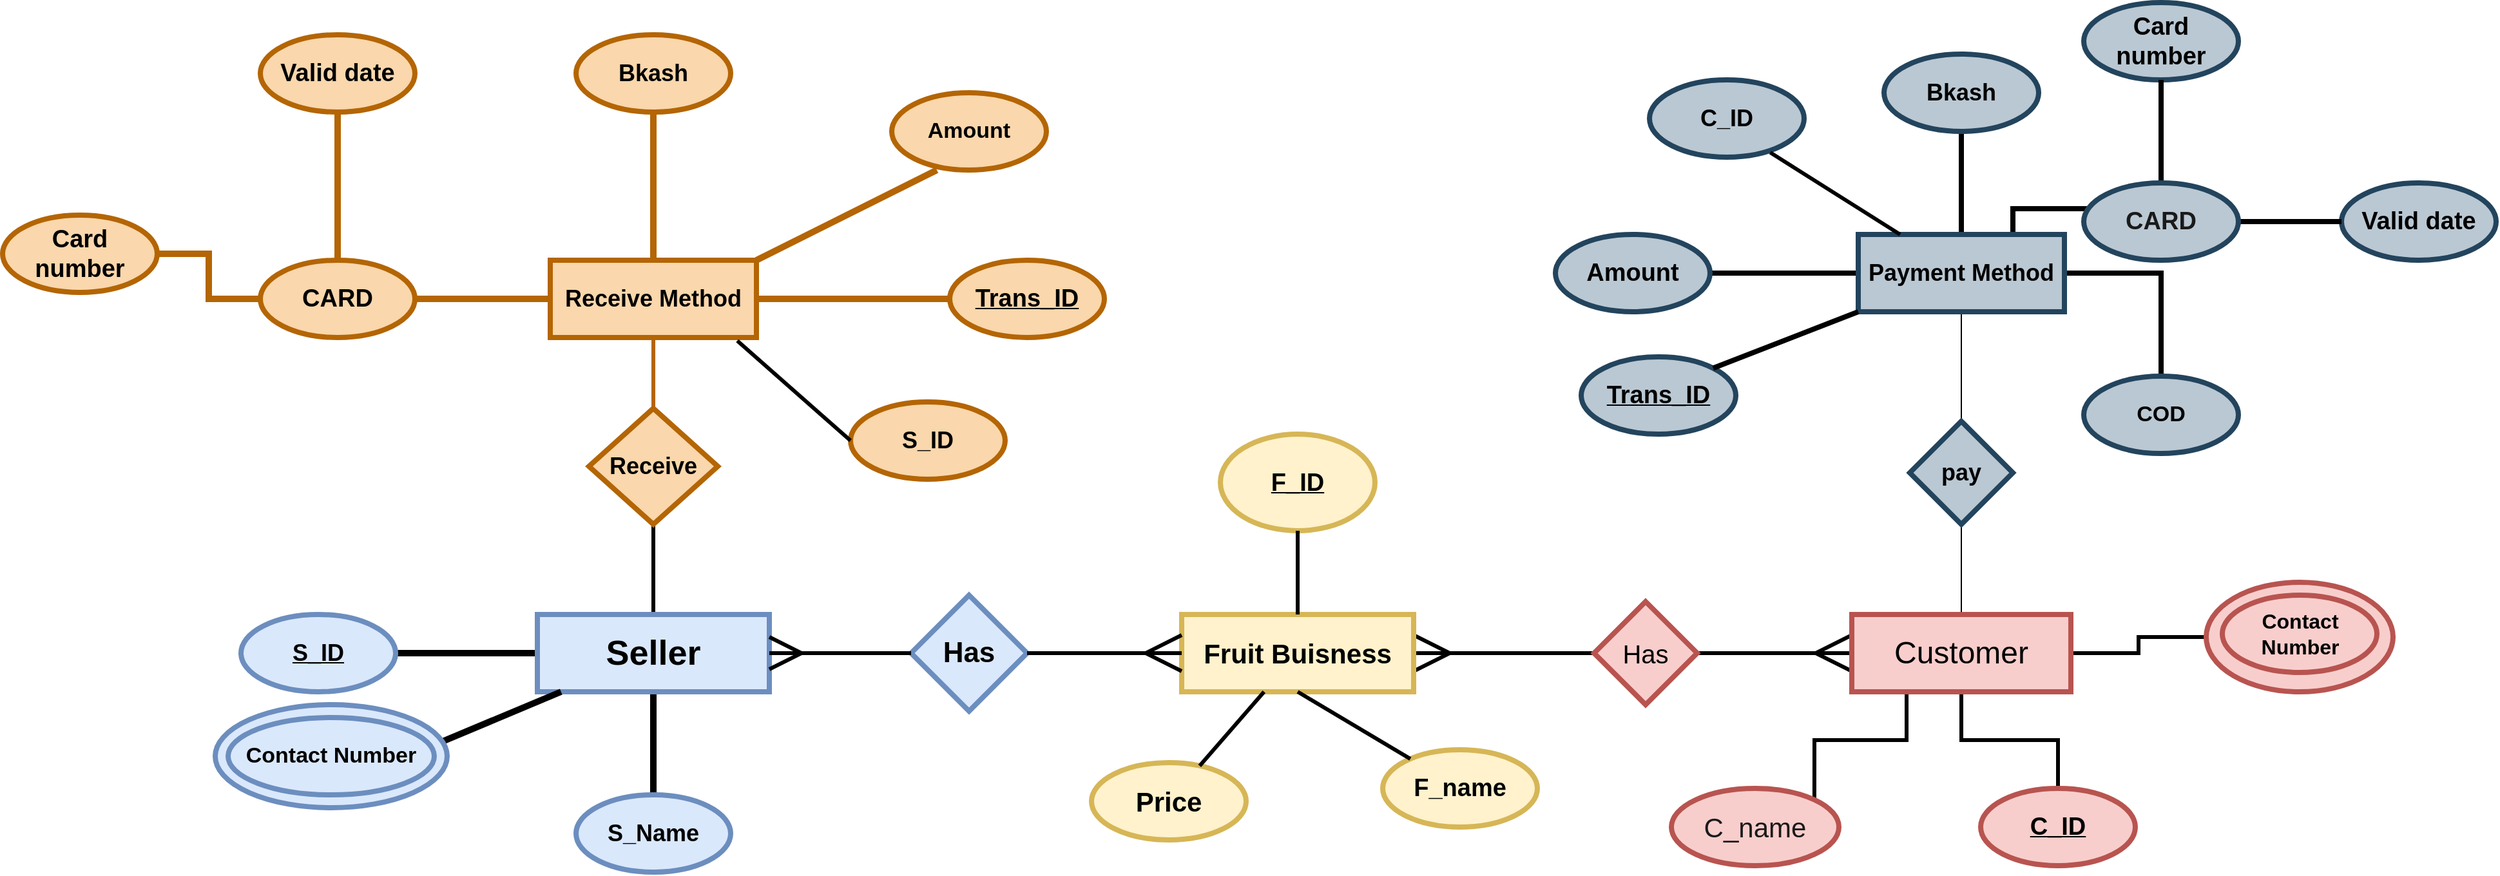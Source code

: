 <mxfile version="20.6.2" type="github">
  <diagram id="JQhUr6hzJ1KSimciIx51" name="Page-1">
    <mxGraphModel dx="2601" dy="1479" grid="1" gridSize="10" guides="1" tooltips="1" connect="1" arrows="1" fold="1" page="1" pageScale="1" pageWidth="413" pageHeight="291" math="0" shadow="0">
      <root>
        <mxCell id="0" />
        <mxCell id="1" parent="0" />
        <mxCell id="qII1i5PBghsoT79Tx9uA-33" value="" style="rounded=0;orthogonalLoop=1;jettySize=auto;html=1;strokeWidth=3;endArrow=ERmany;endFill=0;endSize=24;" edge="1" parent="1" source="qII1i5PBghsoT79Tx9uA-32" target="qII1i5PBghsoT79Tx9uA-31">
          <mxGeometry relative="1" as="geometry" />
        </mxCell>
        <mxCell id="qII1i5PBghsoT79Tx9uA-31" value="&lt;b&gt;&lt;font style=&quot;font-size: 21px;&quot;&gt;Fruit Buisness&lt;/font&gt;&lt;/b&gt;" style="rounded=0;whiteSpace=wrap;html=1;strokeWidth=4;fillColor=#fff2cc;strokeColor=#d6b656;" vertex="1" parent="1">
          <mxGeometry x="670" y="435" width="180" height="60" as="geometry" />
        </mxCell>
        <mxCell id="qII1i5PBghsoT79Tx9uA-35" value="" style="edgeStyle=orthogonalEdgeStyle;rounded=0;orthogonalLoop=1;jettySize=auto;html=1;endArrow=ERmany;endFill=0;strokeWidth=3;endSize=24;" edge="1" parent="1" source="qII1i5PBghsoT79Tx9uA-32" target="qII1i5PBghsoT79Tx9uA-34">
          <mxGeometry relative="1" as="geometry" />
        </mxCell>
        <mxCell id="qII1i5PBghsoT79Tx9uA-32" value="&lt;font style=&quot;font-size: 20px;&quot;&gt;Has&lt;/font&gt;" style="rhombus;whiteSpace=wrap;html=1;rounded=0;strokeWidth=4;fillColor=#f8cecc;strokeColor=#b85450;" vertex="1" parent="1">
          <mxGeometry x="990" y="425" width="80" height="80" as="geometry" />
        </mxCell>
        <mxCell id="qII1i5PBghsoT79Tx9uA-41" value="" style="edgeStyle=orthogonalEdgeStyle;rounded=0;orthogonalLoop=1;jettySize=auto;html=1;fontSize=24;fontColor=#66FF66;endArrow=none;endFill=0;" edge="1" parent="1" source="qII1i5PBghsoT79Tx9uA-34" target="qII1i5PBghsoT79Tx9uA-40">
          <mxGeometry relative="1" as="geometry" />
        </mxCell>
        <mxCell id="qII1i5PBghsoT79Tx9uA-85" value="" style="edgeStyle=orthogonalEdgeStyle;rounded=0;orthogonalLoop=1;jettySize=auto;html=1;fontSize=20;fontColor=#66FF66;endArrow=none;endFill=0;strokeWidth=3;" edge="1" parent="1" source="qII1i5PBghsoT79Tx9uA-34" target="qII1i5PBghsoT79Tx9uA-84">
          <mxGeometry relative="1" as="geometry" />
        </mxCell>
        <mxCell id="qII1i5PBghsoT79Tx9uA-87" value="" style="edgeStyle=orthogonalEdgeStyle;rounded=0;orthogonalLoop=1;jettySize=auto;html=1;fontSize=20;fontColor=#66FF66;endArrow=none;endFill=0;strokeWidth=3;" edge="1" parent="1" source="qII1i5PBghsoT79Tx9uA-34" target="qII1i5PBghsoT79Tx9uA-86">
          <mxGeometry relative="1" as="geometry" />
        </mxCell>
        <mxCell id="qII1i5PBghsoT79Tx9uA-88" style="edgeStyle=orthogonalEdgeStyle;rounded=0;orthogonalLoop=1;jettySize=auto;html=1;exitX=0.25;exitY=1;exitDx=0;exitDy=0;entryX=1;entryY=0;entryDx=0;entryDy=0;fontSize=20;fontColor=#66FF66;endArrow=none;endFill=0;strokeWidth=3;" edge="1" parent="1" source="qII1i5PBghsoT79Tx9uA-34" target="qII1i5PBghsoT79Tx9uA-82">
          <mxGeometry relative="1" as="geometry" />
        </mxCell>
        <mxCell id="qII1i5PBghsoT79Tx9uA-34" value="&lt;font style=&quot;font-size: 24px;&quot;&gt;Customer&lt;/font&gt;" style="whiteSpace=wrap;html=1;fillColor=#f8cecc;strokeColor=#b85450;rounded=0;strokeWidth=4;" vertex="1" parent="1">
          <mxGeometry x="1190" y="435" width="170" height="60" as="geometry" />
        </mxCell>
        <mxCell id="qII1i5PBghsoT79Tx9uA-36" value="&lt;b&gt;&lt;font style=&quot;font-size: 22px;&quot;&gt;Has&lt;/font&gt;&lt;/b&gt;" style="rhombus;whiteSpace=wrap;html=1;rounded=0;strokeWidth=4;fillColor=#dae8fc;strokeColor=#6c8ebf;" vertex="1" parent="1">
          <mxGeometry x="460" y="420" width="90" height="90" as="geometry" />
        </mxCell>
        <mxCell id="qII1i5PBghsoT79Tx9uA-111" value="" style="edgeStyle=orthogonalEdgeStyle;rounded=0;orthogonalLoop=1;jettySize=auto;html=1;fontSize=14;fontColor=#1A1A1A;endArrow=none;endFill=0;strokeWidth=3;" edge="1" parent="1" source="qII1i5PBghsoT79Tx9uA-38" target="qII1i5PBghsoT79Tx9uA-110">
          <mxGeometry relative="1" as="geometry" />
        </mxCell>
        <mxCell id="qII1i5PBghsoT79Tx9uA-128" value="" style="edgeStyle=orthogonalEdgeStyle;rounded=0;orthogonalLoop=1;jettySize=auto;html=1;fontSize=19;fontColor=#1A1A1A;endArrow=none;endFill=0;strokeWidth=5;" edge="1" parent="1" source="qII1i5PBghsoT79Tx9uA-38" target="qII1i5PBghsoT79Tx9uA-127">
          <mxGeometry relative="1" as="geometry" />
        </mxCell>
        <mxCell id="qII1i5PBghsoT79Tx9uA-130" value="" style="edgeStyle=orthogonalEdgeStyle;rounded=0;orthogonalLoop=1;jettySize=auto;html=1;fontSize=19;fontColor=#1A1A1A;endArrow=none;endFill=0;strokeWidth=5;" edge="1" parent="1" source="qII1i5PBghsoT79Tx9uA-38" target="qII1i5PBghsoT79Tx9uA-129">
          <mxGeometry relative="1" as="geometry" />
        </mxCell>
        <mxCell id="qII1i5PBghsoT79Tx9uA-158" value="" style="edgeStyle=none;rounded=0;orthogonalLoop=1;jettySize=auto;html=1;strokeWidth=3;fontSize=22;fontColor=default;endArrow=none;endFill=0;" edge="1" parent="1" source="qII1i5PBghsoT79Tx9uA-38" target="qII1i5PBghsoT79Tx9uA-36">
          <mxGeometry relative="1" as="geometry" />
        </mxCell>
        <mxCell id="qII1i5PBghsoT79Tx9uA-38" value="&lt;font style=&quot;font-size: 27px;&quot;&gt;&lt;b&gt;Seller&lt;/b&gt;&lt;/font&gt;" style="whiteSpace=wrap;html=1;fillColor=#dae8fc;strokeColor=#6c8ebf;rounded=0;strokeWidth=4;" vertex="1" parent="1">
          <mxGeometry x="170" y="435" width="180" height="60" as="geometry" />
        </mxCell>
        <mxCell id="qII1i5PBghsoT79Tx9uA-43" value="" style="edgeStyle=orthogonalEdgeStyle;rounded=0;orthogonalLoop=1;jettySize=auto;html=1;fontSize=24;fontColor=#66FF66;endArrow=none;endFill=0;" edge="1" parent="1" source="qII1i5PBghsoT79Tx9uA-40" target="qII1i5PBghsoT79Tx9uA-42">
          <mxGeometry relative="1" as="geometry" />
        </mxCell>
        <mxCell id="qII1i5PBghsoT79Tx9uA-40" value="&lt;font size=&quot;1&quot; style=&quot;&quot;&gt;&lt;b style=&quot;font-size: 18px;&quot;&gt;pay&lt;/b&gt;&lt;/font&gt;" style="rhombus;whiteSpace=wrap;html=1;fillColor=#bac8d3;rounded=0;strokeWidth=4;strokeColor=#23445d;" vertex="1" parent="1">
          <mxGeometry x="1235" y="285" width="80" height="80" as="geometry" />
        </mxCell>
        <mxCell id="qII1i5PBghsoT79Tx9uA-45" value="" style="edgeStyle=orthogonalEdgeStyle;rounded=0;orthogonalLoop=1;jettySize=auto;html=1;fontSize=18;fontColor=#66FF66;endArrow=none;endFill=0;strokeWidth=4;" edge="1" parent="1" source="qII1i5PBghsoT79Tx9uA-42" target="qII1i5PBghsoT79Tx9uA-44">
          <mxGeometry relative="1" as="geometry" />
        </mxCell>
        <mxCell id="qII1i5PBghsoT79Tx9uA-49" value="" style="edgeStyle=orthogonalEdgeStyle;rounded=0;orthogonalLoop=1;jettySize=auto;html=1;fontSize=18;fontColor=#66FF66;endArrow=none;endFill=0;strokeWidth=4;" edge="1" parent="1" source="qII1i5PBghsoT79Tx9uA-42" target="qII1i5PBghsoT79Tx9uA-48">
          <mxGeometry relative="1" as="geometry" />
        </mxCell>
        <mxCell id="qII1i5PBghsoT79Tx9uA-114" style="edgeStyle=orthogonalEdgeStyle;rounded=0;orthogonalLoop=1;jettySize=auto;html=1;exitX=0.75;exitY=0;exitDx=0;exitDy=0;fontSize=14;fontColor=#1A1A1A;strokeWidth=4;" edge="1" parent="1" source="qII1i5PBghsoT79Tx9uA-42">
          <mxGeometry relative="1" as="geometry">
            <mxPoint x="1430" y="120" as="targetPoint" />
          </mxGeometry>
        </mxCell>
        <mxCell id="qII1i5PBghsoT79Tx9uA-125" value="" style="edgeStyle=orthogonalEdgeStyle;rounded=0;orthogonalLoop=1;jettySize=auto;html=1;fontSize=21;fontColor=#1A1A1A;endArrow=none;endFill=0;strokeWidth=4;" edge="1" parent="1" source="qII1i5PBghsoT79Tx9uA-42" target="qII1i5PBghsoT79Tx9uA-124">
          <mxGeometry relative="1" as="geometry" />
        </mxCell>
        <mxCell id="qII1i5PBghsoT79Tx9uA-42" value="&lt;font style=&quot;font-size: 18px;&quot;&gt;&lt;b&gt;Payment Method&lt;/b&gt;&lt;/font&gt;" style="whiteSpace=wrap;html=1;fillColor=#bac8d3;strokeColor=#23445d;rounded=0;strokeWidth=4;" vertex="1" parent="1">
          <mxGeometry x="1195" y="140" width="160" height="60" as="geometry" />
        </mxCell>
        <mxCell id="qII1i5PBghsoT79Tx9uA-44" value="Bkash" style="ellipse;whiteSpace=wrap;html=1;fillColor=#bac8d3;strokeColor=#23445d;rounded=0;strokeWidth=4;fontSize=18;fontStyle=1" vertex="1" parent="1">
          <mxGeometry x="1215" width="120" height="60" as="geometry" />
        </mxCell>
        <mxCell id="qII1i5PBghsoT79Tx9uA-48" value="&lt;font style=&quot;font-size: 17px;&quot;&gt;&lt;span&gt;COD&lt;/span&gt;&lt;/font&gt;" style="ellipse;whiteSpace=wrap;html=1;fillColor=#bac8d3;strokeColor=#23445d;rounded=0;strokeWidth=4;fontStyle=1" vertex="1" parent="1">
          <mxGeometry x="1370" y="250" width="120" height="60" as="geometry" />
        </mxCell>
        <mxCell id="qII1i5PBghsoT79Tx9uA-50" value="Valid date" style="ellipse;whiteSpace=wrap;html=1;fontSize=19;fillColor=#bac8d3;strokeColor=#23445d;rounded=0;strokeWidth=4;fontStyle=1;" vertex="1" parent="1">
          <mxGeometry x="1570" y="100" width="120" height="60" as="geometry" />
        </mxCell>
        <mxCell id="qII1i5PBghsoT79Tx9uA-52" value="Card number" style="ellipse;whiteSpace=wrap;html=1;fontSize=19;fillColor=#bac8d3;strokeColor=#23445d;rounded=0;strokeWidth=4;fontStyle=1;" vertex="1" parent="1">
          <mxGeometry x="1370" y="-40" width="120" height="60" as="geometry" />
        </mxCell>
        <mxCell id="qII1i5PBghsoT79Tx9uA-82" value="C_name" style="ellipse;whiteSpace=wrap;html=1;fillColor=#f8cecc;strokeColor=#b85450;rounded=0;strokeWidth=4;fontSize=21;fontColor=#1A1A1A;" vertex="1" parent="1">
          <mxGeometry x="1050" y="570" width="130" height="60" as="geometry" />
        </mxCell>
        <mxCell id="qII1i5PBghsoT79Tx9uA-84" value="" style="ellipse;whiteSpace=wrap;html=1;fillColor=#f8cecc;strokeColor=#b85450;rounded=0;strokeWidth=4;" vertex="1" parent="1">
          <mxGeometry x="1465" y="410" width="145" height="85" as="geometry" />
        </mxCell>
        <mxCell id="qII1i5PBghsoT79Tx9uA-86" value="&lt;u style=&quot;font-size: 19px;&quot;&gt;C_ID&lt;/u&gt;" style="ellipse;whiteSpace=wrap;html=1;fillColor=#f8cecc;strokeColor=#b85450;rounded=0;strokeWidth=4;fontStyle=1;fontSize=19;" vertex="1" parent="1">
          <mxGeometry x="1290" y="570" width="120" height="60" as="geometry" />
        </mxCell>
        <mxCell id="qII1i5PBghsoT79Tx9uA-91" value="&lt;font style=&quot;font-size: 16px;&quot;&gt;Contact Number&lt;/font&gt;" style="ellipse;whiteSpace=wrap;html=1;fillColor=#f8cecc;strokeColor=#b85450;rounded=0;strokeWidth=4;fontStyle=1;fontSize=16;" vertex="1" parent="1">
          <mxGeometry x="1477.5" y="420" width="120" height="60" as="geometry" />
        </mxCell>
        <mxCell id="qII1i5PBghsoT79Tx9uA-93" value="F_ID" style="ellipse;whiteSpace=wrap;html=1;fillColor=#fff2cc;strokeColor=#d6b656;rounded=0;strokeWidth=4;fontStyle=5;fontSize=19;" vertex="1" parent="1">
          <mxGeometry x="700" y="295" width="120" height="75" as="geometry" />
        </mxCell>
        <mxCell id="qII1i5PBghsoT79Tx9uA-96" value="&lt;b style=&quot;font-size: 19px;&quot;&gt;F_name&lt;/b&gt;" style="ellipse;whiteSpace=wrap;html=1;fillColor=#fff2cc;strokeColor=#d6b656;rounded=0;strokeWidth=4;fontSize=19;" vertex="1" parent="1">
          <mxGeometry x="826" y="540" width="120" height="60" as="geometry" />
        </mxCell>
        <mxCell id="qII1i5PBghsoT79Tx9uA-97" value="&lt;font style=&quot;font-size: 21px;&quot;&gt;&lt;b&gt;Price&lt;/b&gt;&lt;/font&gt;" style="ellipse;whiteSpace=wrap;html=1;fillColor=#fff2cc;strokeColor=#d6b656;rounded=0;strokeWidth=4;" vertex="1" parent="1">
          <mxGeometry x="600" y="550" width="120" height="60" as="geometry" />
        </mxCell>
        <mxCell id="qII1i5PBghsoT79Tx9uA-99" value="" style="edgeStyle=orthogonalEdgeStyle;rounded=0;orthogonalLoop=1;jettySize=auto;html=1;fontSize=18;fontColor=#66FF66;fillColor=#fad7ac;strokeColor=#b46504;endArrow=none;endFill=0;strokeWidth=5;" edge="1" parent="1" source="qII1i5PBghsoT79Tx9uA-102" target="qII1i5PBghsoT79Tx9uA-103">
          <mxGeometry relative="1" as="geometry" />
        </mxCell>
        <mxCell id="qII1i5PBghsoT79Tx9uA-100" value="" style="edgeStyle=orthogonalEdgeStyle;rounded=0;orthogonalLoop=1;jettySize=auto;html=1;fontSize=18;fontColor=#66FF66;fillColor=#fad7ac;strokeColor=#b46504;strokeWidth=5;endArrow=none;endFill=0;" edge="1" parent="1" source="qII1i5PBghsoT79Tx9uA-102" target="qII1i5PBghsoT79Tx9uA-106">
          <mxGeometry relative="1" as="geometry" />
        </mxCell>
        <mxCell id="qII1i5PBghsoT79Tx9uA-112" value="" style="edgeStyle=orthogonalEdgeStyle;rounded=0;orthogonalLoop=1;jettySize=auto;html=1;fontSize=14;fontColor=#1A1A1A;fillColor=#fad7ac;strokeColor=#b46504;endArrow=none;endFill=0;strokeWidth=3;" edge="1" parent="1" source="qII1i5PBghsoT79Tx9uA-102" target="qII1i5PBghsoT79Tx9uA-110">
          <mxGeometry relative="1" as="geometry" />
        </mxCell>
        <mxCell id="qII1i5PBghsoT79Tx9uA-120" value="" style="edgeStyle=orthogonalEdgeStyle;rounded=0;orthogonalLoop=1;jettySize=auto;html=1;fontSize=14;fontColor=#1A1A1A;fillColor=#fad7ac;strokeColor=#b46504;endArrow=none;endFill=0;strokeWidth=5;" edge="1" parent="1" source="qII1i5PBghsoT79Tx9uA-102" target="qII1i5PBghsoT79Tx9uA-119">
          <mxGeometry relative="1" as="geometry" />
        </mxCell>
        <mxCell id="qII1i5PBghsoT79Tx9uA-102" value="&lt;font style=&quot;font-size: 18px;&quot;&gt;&lt;b&gt;Receive Method&lt;/b&gt;&lt;/font&gt;" style="whiteSpace=wrap;html=1;fillColor=#fad7ac;strokeColor=#b46504;rounded=0;strokeWidth=4;" vertex="1" parent="1">
          <mxGeometry x="180" y="160" width="160" height="60" as="geometry" />
        </mxCell>
        <mxCell id="qII1i5PBghsoT79Tx9uA-103" value="Bkash" style="ellipse;whiteSpace=wrap;html=1;fillColor=#fad7ac;strokeColor=#b46504;rounded=0;strokeWidth=4;fontSize=18;fontStyle=1" vertex="1" parent="1">
          <mxGeometry x="200" y="-15" width="120" height="60" as="geometry" />
        </mxCell>
        <mxCell id="qII1i5PBghsoT79Tx9uA-104" value="" style="edgeStyle=orthogonalEdgeStyle;rounded=0;orthogonalLoop=1;jettySize=auto;html=1;fontSize=18;fontColor=#66FF66;fillColor=#fad7ac;strokeColor=#b46504;endArrow=none;endFill=0;strokeWidth=5;" edge="1" parent="1" source="qII1i5PBghsoT79Tx9uA-106" target="qII1i5PBghsoT79Tx9uA-108">
          <mxGeometry relative="1" as="geometry" />
        </mxCell>
        <mxCell id="qII1i5PBghsoT79Tx9uA-105" value="" style="edgeStyle=orthogonalEdgeStyle;rounded=0;orthogonalLoop=1;jettySize=auto;html=1;fontSize=18;fontColor=#66FF66;fillColor=#fad7ac;strokeColor=#b46504;endArrow=none;endFill=0;strokeWidth=5;" edge="1" parent="1" source="qII1i5PBghsoT79Tx9uA-106" target="qII1i5PBghsoT79Tx9uA-109">
          <mxGeometry relative="1" as="geometry" />
        </mxCell>
        <mxCell id="qII1i5PBghsoT79Tx9uA-106" value="CARD" style="ellipse;whiteSpace=wrap;html=1;fillColor=#fad7ac;strokeColor=#b46504;rounded=0;strokeWidth=4;fontSize=19;fontStyle=1" vertex="1" parent="1">
          <mxGeometry x="-45" y="160" width="120" height="60" as="geometry" />
        </mxCell>
        <mxCell id="qII1i5PBghsoT79Tx9uA-107" value="&lt;font style=&quot;font-size: 17px;&quot;&gt;&lt;span&gt;Amount&lt;/span&gt;&lt;/font&gt;" style="ellipse;whiteSpace=wrap;html=1;fillColor=#fad7ac;strokeColor=#b46504;rounded=0;strokeWidth=4;fontStyle=1" vertex="1" parent="1">
          <mxGeometry x="445" y="30" width="120" height="60" as="geometry" />
        </mxCell>
        <mxCell id="qII1i5PBghsoT79Tx9uA-108" value="Valid date" style="ellipse;whiteSpace=wrap;html=1;fontSize=19;fillColor=#fad7ac;strokeColor=#b46504;rounded=0;strokeWidth=4;fontStyle=1;" vertex="1" parent="1">
          <mxGeometry x="-45" y="-15" width="120" height="60" as="geometry" />
        </mxCell>
        <mxCell id="qII1i5PBghsoT79Tx9uA-109" value="Card number" style="ellipse;whiteSpace=wrap;html=1;fontSize=19;fillColor=#fad7ac;strokeColor=#b46504;rounded=0;strokeWidth=4;fontStyle=1;" vertex="1" parent="1">
          <mxGeometry x="-245" y="125" width="120" height="60" as="geometry" />
        </mxCell>
        <mxCell id="qII1i5PBghsoT79Tx9uA-110" value="&lt;span style=&quot;font-size: 18px;&quot;&gt;&lt;b&gt;Receive&lt;/b&gt;&lt;/span&gt;" style="rhombus;whiteSpace=wrap;html=1;fillColor=#fad7ac;rounded=0;strokeWidth=4;strokeColor=#b46504;" vertex="1" parent="1">
          <mxGeometry x="210" y="275" width="100" height="90" as="geometry" />
        </mxCell>
        <mxCell id="qII1i5PBghsoT79Tx9uA-139" style="edgeStyle=orthogonalEdgeStyle;rounded=0;orthogonalLoop=1;jettySize=auto;html=1;fontSize=22;fontColor=default;endArrow=none;endFill=0;strokeWidth=4;" edge="1" parent="1" source="qII1i5PBghsoT79Tx9uA-115">
          <mxGeometry relative="1" as="geometry">
            <mxPoint x="1430" y="20" as="targetPoint" />
          </mxGeometry>
        </mxCell>
        <mxCell id="qII1i5PBghsoT79Tx9uA-140" value="" style="edgeStyle=orthogonalEdgeStyle;rounded=0;orthogonalLoop=1;jettySize=auto;html=1;fontSize=22;fontColor=default;endArrow=none;endFill=0;strokeWidth=4;" edge="1" parent="1" source="qII1i5PBghsoT79Tx9uA-115" target="qII1i5PBghsoT79Tx9uA-50">
          <mxGeometry relative="1" as="geometry" />
        </mxCell>
        <mxCell id="qII1i5PBghsoT79Tx9uA-115" value="CARD" style="ellipse;whiteSpace=wrap;html=1;fillColor=#bac8d3;strokeColor=#23445d;rounded=0;strokeWidth=4;fontSize=19;fontStyle=1;labelBackgroundColor=none;fontColor=#1A1A1A;" vertex="1" parent="1">
          <mxGeometry x="1370" y="100" width="120" height="60" as="geometry" />
        </mxCell>
        <mxCell id="qII1i5PBghsoT79Tx9uA-119" value="&lt;font size=&quot;1&quot; style=&quot;&quot;&gt;&lt;b style=&quot;font-size: 19px;&quot;&gt;Trans_ID&lt;/b&gt;&lt;/font&gt;" style="ellipse;whiteSpace=wrap;html=1;fillColor=#fad7ac;strokeColor=#b46504;rounded=0;strokeWidth=4;fontStyle=4" vertex="1" parent="1">
          <mxGeometry x="490" y="160" width="120" height="60" as="geometry" />
        </mxCell>
        <mxCell id="qII1i5PBghsoT79Tx9uA-122" value="" style="endArrow=none;html=1;rounded=0;fontSize=19;fontColor=#1A1A1A;exitX=0.5;exitY=1;exitDx=0;exitDy=0;endFill=0;strokeWidth=3;" edge="1" parent="1" source="qII1i5PBghsoT79Tx9uA-31" target="qII1i5PBghsoT79Tx9uA-96">
          <mxGeometry width="50" height="50" relative="1" as="geometry">
            <mxPoint x="790" y="350" as="sourcePoint" />
            <mxPoint x="840" y="300" as="targetPoint" />
          </mxGeometry>
        </mxCell>
        <mxCell id="qII1i5PBghsoT79Tx9uA-123" value="" style="endArrow=none;html=1;rounded=0;fontSize=19;fontColor=#1A1A1A;endFill=0;strokeWidth=3;" edge="1" parent="1" source="qII1i5PBghsoT79Tx9uA-31" target="qII1i5PBghsoT79Tx9uA-97">
          <mxGeometry width="50" height="50" relative="1" as="geometry">
            <mxPoint x="790" y="350" as="sourcePoint" />
            <mxPoint x="840" y="300" as="targetPoint" />
          </mxGeometry>
        </mxCell>
        <mxCell id="qII1i5PBghsoT79Tx9uA-124" value="Amount" style="ellipse;whiteSpace=wrap;html=1;fillColor=#bac8d3;strokeColor=#23445d;rounded=0;strokeWidth=4;fontSize=19;fontStyle=1" vertex="1" parent="1">
          <mxGeometry x="960" y="140" width="120" height="60" as="geometry" />
        </mxCell>
        <mxCell id="qII1i5PBghsoT79Tx9uA-126" value="" style="endArrow=none;html=1;rounded=0;fontSize=4;fontColor=#1A1A1A;exitX=1;exitY=0;exitDx=0;exitDy=0;fillColor=#fad7ac;strokeColor=#b46504;endFill=0;strokeWidth=5;" edge="1" parent="1" source="qII1i5PBghsoT79Tx9uA-102">
          <mxGeometry width="50" height="50" relative="1" as="geometry">
            <mxPoint x="520" y="230" as="sourcePoint" />
            <mxPoint x="480" y="90" as="targetPoint" />
          </mxGeometry>
        </mxCell>
        <mxCell id="qII1i5PBghsoT79Tx9uA-127" value="S_ID" style="ellipse;whiteSpace=wrap;html=1;fillColor=#dae8fc;strokeColor=#6c8ebf;rounded=0;strokeWidth=4;fontStyle=5;fontSize=18;" vertex="1" parent="1">
          <mxGeometry x="-60" y="435" width="120" height="60" as="geometry" />
        </mxCell>
        <mxCell id="qII1i5PBghsoT79Tx9uA-129" value="S_Name" style="ellipse;whiteSpace=wrap;html=1;fillColor=#dae8fc;strokeColor=#6c8ebf;rounded=0;strokeWidth=4;fontStyle=1;fontSize=18;" vertex="1" parent="1">
          <mxGeometry x="200" y="575" width="120" height="60" as="geometry" />
        </mxCell>
        <mxCell id="qII1i5PBghsoT79Tx9uA-135" value="" style="endArrow=none;html=1;rounded=0;fontSize=22;fontColor=#1A1A1A;entryX=0.975;entryY=0.188;entryDx=0;entryDy=0;entryPerimeter=0;endFill=0;strokeWidth=5;" edge="1" parent="1" source="qII1i5PBghsoT79Tx9uA-38">
          <mxGeometry width="50" height="50" relative="1" as="geometry">
            <mxPoint x="740" y="470" as="sourcePoint" />
            <mxPoint x="97" y="533.28" as="targetPoint" />
          </mxGeometry>
        </mxCell>
        <mxCell id="qII1i5PBghsoT79Tx9uA-136" value="Trans_ID" style="ellipse;whiteSpace=wrap;html=1;fillColor=#bac8d3;strokeColor=#23445d;rounded=0;strokeWidth=4;fontSize=19;fontStyle=5" vertex="1" parent="1">
          <mxGeometry x="980" y="235" width="120" height="60" as="geometry" />
        </mxCell>
        <mxCell id="qII1i5PBghsoT79Tx9uA-137" value="" style="endArrow=none;html=1;rounded=0;fontSize=22;fontColor=default;entryX=1;entryY=0;entryDx=0;entryDy=0;exitX=0;exitY=1;exitDx=0;exitDy=0;endFill=0;strokeWidth=4;" edge="1" parent="1" source="qII1i5PBghsoT79Tx9uA-42" target="qII1i5PBghsoT79Tx9uA-136">
          <mxGeometry width="50" height="50" relative="1" as="geometry">
            <mxPoint x="810" y="330" as="sourcePoint" />
            <mxPoint x="860" y="280" as="targetPoint" />
          </mxGeometry>
        </mxCell>
        <mxCell id="qII1i5PBghsoT79Tx9uA-145" value="" style="endArrow=ERmany;html=1;rounded=0;fontSize=22;fontColor=default;exitX=1;exitY=0.5;exitDx=0;exitDy=0;entryX=0;entryY=0.5;entryDx=0;entryDy=0;strokeWidth=3;endFill=0;endSize=24;" edge="1" parent="1" source="qII1i5PBghsoT79Tx9uA-36" target="qII1i5PBghsoT79Tx9uA-31">
          <mxGeometry width="50" height="50" relative="1" as="geometry">
            <mxPoint x="560" y="450" as="sourcePoint" />
            <mxPoint x="670" y="400" as="targetPoint" />
          </mxGeometry>
        </mxCell>
        <mxCell id="qII1i5PBghsoT79Tx9uA-148" value="" style="endArrow=ERmany;html=1;rounded=0;fontSize=22;fontColor=default;entryX=1;entryY=0.5;entryDx=0;entryDy=0;exitX=0;exitY=0.5;exitDx=0;exitDy=0;strokeWidth=3;endFill=0;endSize=21;" edge="1" parent="1" source="qII1i5PBghsoT79Tx9uA-36" target="qII1i5PBghsoT79Tx9uA-38">
          <mxGeometry width="50" height="50" relative="1" as="geometry">
            <mxPoint x="680" y="160" as="sourcePoint" />
            <mxPoint x="630" y="210" as="targetPoint" />
          </mxGeometry>
        </mxCell>
        <mxCell id="qII1i5PBghsoT79Tx9uA-159" value="" style="ellipse;whiteSpace=wrap;html=1;fillColor=#dae8fc;strokeColor=#6c8ebf;rounded=0;strokeWidth=4;fontSize=17;fontStyle=1" vertex="1" parent="1">
          <mxGeometry x="-80" y="505" width="180" height="80" as="geometry" />
        </mxCell>
        <mxCell id="qII1i5PBghsoT79Tx9uA-149" value="" style="endArrow=none;html=1;rounded=0;fontSize=22;fontColor=default;entryX=0.5;entryY=0;entryDx=0;entryDy=0;exitX=0.5;exitY=1;exitDx=0;exitDy=0;strokeWidth=3;" edge="1" parent="1" source="qII1i5PBghsoT79Tx9uA-93" target="qII1i5PBghsoT79Tx9uA-31">
          <mxGeometry width="50" height="50" relative="1" as="geometry">
            <mxPoint x="630" y="210" as="sourcePoint" />
            <mxPoint x="680" y="160" as="targetPoint" />
          </mxGeometry>
        </mxCell>
        <mxCell id="qII1i5PBghsoT79Tx9uA-160" value="Contact Number" style="ellipse;whiteSpace=wrap;html=1;fillColor=#dae8fc;strokeColor=#6c8ebf;rounded=0;strokeWidth=4;fontSize=17;fontStyle=1" vertex="1" parent="1">
          <mxGeometry x="-70" y="515" width="160" height="60" as="geometry" />
        </mxCell>
        <mxCell id="qII1i5PBghsoT79Tx9uA-161" value="S_ID" style="ellipse;whiteSpace=wrap;html=1;fillColor=#fad7ac;strokeColor=#b46504;rounded=0;strokeWidth=4;fontSize=18;fontStyle=1" vertex="1" parent="1">
          <mxGeometry x="413" y="270" width="120" height="60" as="geometry" />
        </mxCell>
        <mxCell id="qII1i5PBghsoT79Tx9uA-162" value="" style="endArrow=none;html=1;rounded=0;strokeWidth=3;fontSize=22;fontColor=default;endSize=24;entryX=0.907;entryY=1.042;entryDx=0;entryDy=0;entryPerimeter=0;exitX=0;exitY=0.5;exitDx=0;exitDy=0;" edge="1" parent="1" source="qII1i5PBghsoT79Tx9uA-161" target="qII1i5PBghsoT79Tx9uA-102">
          <mxGeometry width="50" height="50" relative="1" as="geometry">
            <mxPoint x="640" y="260" as="sourcePoint" />
            <mxPoint x="690" y="210" as="targetPoint" />
          </mxGeometry>
        </mxCell>
        <mxCell id="qII1i5PBghsoT79Tx9uA-163" value="C_ID" style="ellipse;whiteSpace=wrap;html=1;fillColor=#bac8d3;strokeColor=#23445d;rounded=0;strokeWidth=4;fontSize=18;fontStyle=1" vertex="1" parent="1">
          <mxGeometry x="1033" y="20" width="120" height="60" as="geometry" />
        </mxCell>
        <mxCell id="qII1i5PBghsoT79Tx9uA-164" value="" style="endArrow=none;html=1;rounded=0;strokeWidth=3;fontSize=22;fontColor=default;endSize=24;entryX=0.781;entryY=0.94;entryDx=0;entryDy=0;entryPerimeter=0;" edge="1" parent="1" source="qII1i5PBghsoT79Tx9uA-42" target="qII1i5PBghsoT79Tx9uA-163">
          <mxGeometry width="50" height="50" relative="1" as="geometry">
            <mxPoint x="640" y="260" as="sourcePoint" />
            <mxPoint x="690" y="210" as="targetPoint" />
          </mxGeometry>
        </mxCell>
      </root>
    </mxGraphModel>
  </diagram>
</mxfile>
